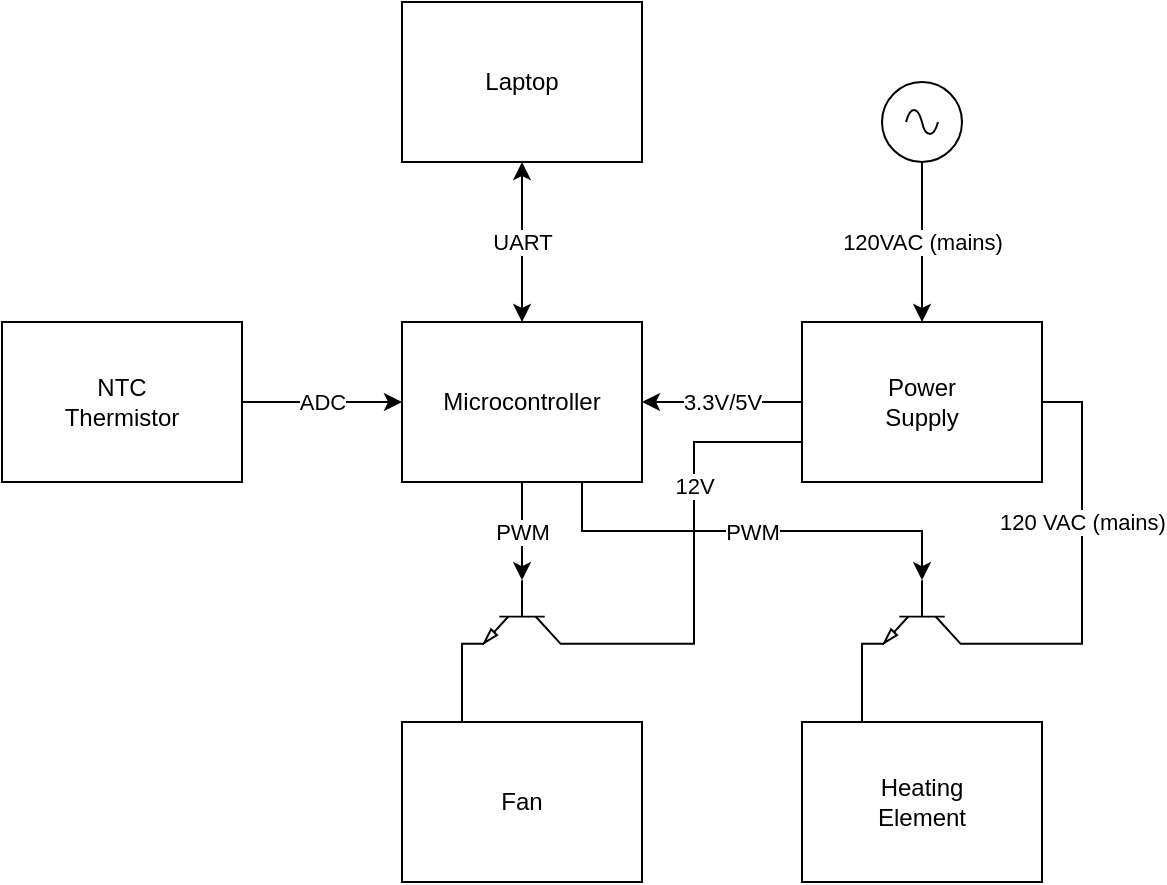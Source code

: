 <mxfile version="14.6.13" type="device" pages="3"><diagram id="VazoXcdrg5E0PPII_uV_" name="Block Diagram"><mxGraphModel dx="1614" dy="816" grid="1" gridSize="10" guides="1" tooltips="1" connect="1" arrows="1" fold="1" page="1" pageScale="1" pageWidth="850" pageHeight="1100" math="0" shadow="0"><root><mxCell id="0"/><mxCell id="1" parent="0"/><mxCell id="7cs1yIiiXuhICJbeq9-I-13" value="UART" style="edgeStyle=orthogonalEdgeStyle;rounded=0;orthogonalLoop=1;jettySize=auto;html=1;exitX=0.5;exitY=0;exitDx=0;exitDy=0;entryX=0.5;entryY=1;entryDx=0;entryDy=0;startArrow=classic;startFill=1;" parent="1" source="00TTxmS0BM9RsyjE-f3X-1" target="7cs1yIiiXuhICJbeq9-I-8" edge="1"><mxGeometry relative="1" as="geometry"/></mxCell><mxCell id="7cs1yIiiXuhICJbeq9-I-14" value="ADC" style="edgeStyle=orthogonalEdgeStyle;rounded=0;orthogonalLoop=1;jettySize=auto;html=1;exitX=0;exitY=0.5;exitDx=0;exitDy=0;entryX=1;entryY=0.5;entryDx=0;entryDy=0;startArrow=classic;startFill=1;endArrow=none;endFill=0;" parent="1" source="00TTxmS0BM9RsyjE-f3X-1" target="7cs1yIiiXuhICJbeq9-I-3" edge="1"><mxGeometry relative="1" as="geometry"/></mxCell><mxCell id="7cs1yIiiXuhICJbeq9-I-22" value="PWM" style="edgeStyle=orthogonalEdgeStyle;rounded=0;orthogonalLoop=1;jettySize=auto;html=1;exitX=0.5;exitY=1;exitDx=0;exitDy=0;entryX=0;entryY=0.5;entryDx=0;entryDy=0;entryPerimeter=0;startArrow=none;startFill=0;endArrow=classic;endFill=1;" parent="1" source="00TTxmS0BM9RsyjE-f3X-1" target="7cs1yIiiXuhICJbeq9-I-21" edge="1"><mxGeometry relative="1" as="geometry"/></mxCell><mxCell id="7cs1yIiiXuhICJbeq9-I-24" value="PWM" style="edgeStyle=orthogonalEdgeStyle;rounded=0;orthogonalLoop=1;jettySize=auto;html=1;exitX=0.75;exitY=1;exitDx=0;exitDy=0;entryX=0;entryY=0.5;entryDx=0;entryDy=0;entryPerimeter=0;startArrow=none;startFill=0;endArrow=classic;endFill=1;" parent="1" source="00TTxmS0BM9RsyjE-f3X-1" target="7cs1yIiiXuhICJbeq9-I-20" edge="1"><mxGeometry relative="1" as="geometry"/></mxCell><mxCell id="00TTxmS0BM9RsyjE-f3X-1" value="Microcontroller" style="rounded=0;whiteSpace=wrap;html=1;" parent="1" vertex="1"><mxGeometry x="320" y="280" width="120" height="80" as="geometry"/></mxCell><mxCell id="7cs1yIiiXuhICJbeq9-I-1" value="Heating&lt;br&gt;Element" style="rounded=0;whiteSpace=wrap;html=1;" parent="1" vertex="1"><mxGeometry x="520" y="480" width="120" height="80" as="geometry"/></mxCell><mxCell id="7cs1yIiiXuhICJbeq9-I-2" value="Fan" style="rounded=0;whiteSpace=wrap;html=1;" parent="1" vertex="1"><mxGeometry x="320" y="480" width="120" height="80" as="geometry"/></mxCell><mxCell id="7cs1yIiiXuhICJbeq9-I-3" value="NTC &lt;br&gt;Thermistor" style="rounded=0;whiteSpace=wrap;html=1;" parent="1" vertex="1"><mxGeometry x="120" y="280" width="120" height="80" as="geometry"/></mxCell><mxCell id="7cs1yIiiXuhICJbeq9-I-8" value="Laptop" style="rounded=0;whiteSpace=wrap;html=1;" parent="1" vertex="1"><mxGeometry x="320" y="120" width="120" height="80" as="geometry"/></mxCell><mxCell id="7cs1yIiiXuhICJbeq9-I-16" value="3.3V/5V" style="edgeStyle=orthogonalEdgeStyle;rounded=0;orthogonalLoop=1;jettySize=auto;html=1;exitX=0;exitY=0.5;exitDx=0;exitDy=0;entryX=1;entryY=0.5;entryDx=0;entryDy=0;startArrow=none;startFill=0;endArrow=classic;endFill=1;" parent="1" source="7cs1yIiiXuhICJbeq9-I-9" target="00TTxmS0BM9RsyjE-f3X-1" edge="1"><mxGeometry relative="1" as="geometry"/></mxCell><mxCell id="7cs1yIiiXuhICJbeq9-I-26" value="120 VAC (mains)" style="edgeStyle=orthogonalEdgeStyle;rounded=0;orthogonalLoop=1;jettySize=auto;html=1;exitX=1;exitY=0.5;exitDx=0;exitDy=0;entryX=1;entryY=0;entryDx=0;entryDy=0;entryPerimeter=0;startArrow=none;startFill=0;endArrow=none;endFill=0;" parent="1" source="7cs1yIiiXuhICJbeq9-I-9" target="7cs1yIiiXuhICJbeq9-I-20" edge="1"><mxGeometry x="-0.183" relative="1" as="geometry"><Array as="points"><mxPoint x="660" y="320"/><mxPoint x="660" y="441"/></Array><mxPoint as="offset"/></mxGeometry></mxCell><mxCell id="7cs1yIiiXuhICJbeq9-I-28" value="12V" style="edgeStyle=orthogonalEdgeStyle;rounded=0;orthogonalLoop=1;jettySize=auto;html=1;exitX=0;exitY=0.75;exitDx=0;exitDy=0;entryX=1;entryY=0;entryDx=0;entryDy=0;entryPerimeter=0;startArrow=none;startFill=0;endArrow=none;endFill=0;" parent="1" source="7cs1yIiiXuhICJbeq9-I-9" target="7cs1yIiiXuhICJbeq9-I-21" edge="1"><mxGeometry x="-0.295" relative="1" as="geometry"><Array as="points"><mxPoint x="466" y="340"/><mxPoint x="466" y="441"/></Array><mxPoint as="offset"/></mxGeometry></mxCell><mxCell id="7cs1yIiiXuhICJbeq9-I-9" value="Power&lt;br&gt;Supply" style="rounded=0;whiteSpace=wrap;html=1;" parent="1" vertex="1"><mxGeometry x="520" y="280" width="120" height="80" as="geometry"/></mxCell><mxCell id="7cs1yIiiXuhICJbeq9-I-12" value="120VAC (mains)" style="edgeStyle=orthogonalEdgeStyle;rounded=0;orthogonalLoop=1;jettySize=auto;html=1;exitX=0.5;exitY=1;exitDx=0;exitDy=0;exitPerimeter=0;entryX=0.5;entryY=0;entryDx=0;entryDy=0;" parent="1" source="7cs1yIiiXuhICJbeq9-I-10" target="7cs1yIiiXuhICJbeq9-I-9" edge="1"><mxGeometry relative="1" as="geometry"/></mxCell><mxCell id="7cs1yIiiXuhICJbeq9-I-10" value="" style="pointerEvents=1;verticalLabelPosition=bottom;shadow=0;dashed=0;align=center;html=1;verticalAlign=top;shape=mxgraph.electrical.signal_sources.source;aspect=fixed;points=[[0.5,0,0],[1,0.5,0],[0.5,1,0],[0,0.5,0]];elSignalType=ac;" parent="1" vertex="1"><mxGeometry x="560" y="160" width="40" height="40" as="geometry"/></mxCell><mxCell id="7cs1yIiiXuhICJbeq9-I-27" style="edgeStyle=orthogonalEdgeStyle;rounded=0;orthogonalLoop=1;jettySize=auto;html=1;exitX=1;exitY=1;exitDx=0;exitDy=0;exitPerimeter=0;entryX=0.25;entryY=0;entryDx=0;entryDy=0;startArrow=none;startFill=0;endArrow=none;endFill=0;" parent="1" source="7cs1yIiiXuhICJbeq9-I-20" target="7cs1yIiiXuhICJbeq9-I-1" edge="1"><mxGeometry relative="1" as="geometry"><Array as="points"><mxPoint x="550" y="441"/></Array></mxGeometry></mxCell><mxCell id="7cs1yIiiXuhICJbeq9-I-20" value="" style="verticalLabelPosition=bottom;shadow=0;dashed=0;align=center;html=1;verticalAlign=top;shape=mxgraph.electrical.transistors.npn_transistor_5;rotation=90;" parent="1" vertex="1"><mxGeometry x="564" y="400" width="32" height="50" as="geometry"/></mxCell><mxCell id="7cs1yIiiXuhICJbeq9-I-29" style="edgeStyle=orthogonalEdgeStyle;rounded=0;orthogonalLoop=1;jettySize=auto;html=1;exitX=1;exitY=1;exitDx=0;exitDy=0;exitPerimeter=0;entryX=0.25;entryY=0;entryDx=0;entryDy=0;startArrow=none;startFill=0;endArrow=none;endFill=0;" parent="1" source="7cs1yIiiXuhICJbeq9-I-21" target="7cs1yIiiXuhICJbeq9-I-2" edge="1"><mxGeometry relative="1" as="geometry"><Array as="points"><mxPoint x="350" y="441"/></Array></mxGeometry></mxCell><mxCell id="7cs1yIiiXuhICJbeq9-I-21" value="" style="verticalLabelPosition=bottom;shadow=0;dashed=0;align=center;html=1;verticalAlign=top;shape=mxgraph.electrical.transistors.npn_transistor_5;rotation=90;" parent="1" vertex="1"><mxGeometry x="364" y="400" width="32" height="50" as="geometry"/></mxCell></root></mxGraphModel></diagram><diagram id="0CFXlgs-5Xo0sM7lsVsk" name="State Machine"><mxGraphModel dx="1614" dy="816" grid="1" gridSize="10" guides="1" tooltips="1" connect="1" arrows="1" fold="1" page="1" pageScale="1" pageWidth="850" pageHeight="1100" math="0" shadow="0"><root><mxCell id="A3Pw0v685UmH5VU7YL9w-0"/><mxCell id="A3Pw0v685UmH5VU7YL9w-1" parent="A3Pw0v685UmH5VU7YL9w-0"/><mxCell id="A3Pw0v685UmH5VU7YL9w-19" style="edgeStyle=orthogonalEdgeStyle;rounded=0;orthogonalLoop=1;jettySize=auto;html=1;exitX=0.5;exitY=1;exitDx=0;exitDy=0;entryX=0.5;entryY=0;entryDx=0;entryDy=0;" parent="A3Pw0v685UmH5VU7YL9w-1" source="A3Pw0v685UmH5VU7YL9w-4" target="A3Pw0v685UmH5VU7YL9w-6" edge="1"><mxGeometry relative="1" as="geometry"/></mxCell><mxCell id="A3Pw0v685UmH5VU7YL9w-4" value="S0: Idle" style="rounded=0;whiteSpace=wrap;html=1;fillColor=#dae8fc;strokeColor=#6c8ebf;" parent="A3Pw0v685UmH5VU7YL9w-1" vertex="1"><mxGeometry x="360" y="80" width="120" height="40" as="geometry"/></mxCell><mxCell id="A3Pw0v685UmH5VU7YL9w-18" style="edgeStyle=orthogonalEdgeStyle;rounded=0;orthogonalLoop=1;jettySize=auto;html=1;exitX=0.5;exitY=1;exitDx=0;exitDy=0;entryX=0.5;entryY=0;entryDx=0;entryDy=0;" parent="A3Pw0v685UmH5VU7YL9w-1" source="A3Pw0v685UmH5VU7YL9w-5" target="A3Pw0v685UmH5VU7YL9w-4" edge="1"><mxGeometry relative="1" as="geometry"/></mxCell><mxCell id="A3Pw0v685UmH5VU7YL9w-5" value="Power-on-Reset" style="rhombus;whiteSpace=wrap;html=1;fillColor=#e1d5e7;strokeColor=#9673a6;" parent="A3Pw0v685UmH5VU7YL9w-1" vertex="1"><mxGeometry x="360" width="120" height="40" as="geometry"/></mxCell><mxCell id="v4ij-z5UJnMfEJf1sA3l-1" value="0" style="edgeStyle=orthogonalEdgeStyle;rounded=0;orthogonalLoop=1;jettySize=auto;html=1;exitX=0.5;exitY=1;exitDx=0;exitDy=0;entryX=0.5;entryY=0;entryDx=0;entryDy=0;" parent="A3Pw0v685UmH5VU7YL9w-1" source="A3Pw0v685UmH5VU7YL9w-6" target="v4ij-z5UJnMfEJf1sA3l-0" edge="1"><mxGeometry relative="1" as="geometry"/></mxCell><mxCell id="v4ij-z5UJnMfEJf1sA3l-8" value="1" style="edgeStyle=orthogonalEdgeStyle;rounded=0;orthogonalLoop=1;jettySize=auto;html=1;exitX=0;exitY=0.5;exitDx=0;exitDy=0;entryX=1;entryY=0.5;entryDx=0;entryDy=0;" parent="A3Pw0v685UmH5VU7YL9w-1" source="A3Pw0v685UmH5VU7YL9w-6" target="v4ij-z5UJnMfEJf1sA3l-7" edge="1"><mxGeometry relative="1" as="geometry"/></mxCell><mxCell id="A3Pw0v685UmH5VU7YL9w-6" value="Load Profile?" style="rhombus;whiteSpace=wrap;html=1;fillColor=#e1d5e7;strokeColor=#9673a6;" parent="A3Pw0v685UmH5VU7YL9w-1" vertex="1"><mxGeometry x="360" y="160" width="120" height="40" as="geometry"/></mxCell><mxCell id="A3Pw0v685UmH5VU7YL9w-22" style="edgeStyle=orthogonalEdgeStyle;rounded=0;orthogonalLoop=1;jettySize=auto;html=1;exitX=0.5;exitY=1;exitDx=0;exitDy=0;entryX=0.5;entryY=0;entryDx=0;entryDy=0;" parent="A3Pw0v685UmH5VU7YL9w-1" source="A3Pw0v685UmH5VU7YL9w-7" target="A3Pw0v685UmH5VU7YL9w-8" edge="1"><mxGeometry relative="1" as="geometry"/></mxCell><mxCell id="A3Pw0v685UmH5VU7YL9w-7" value="S1: Preheat" style="rounded=0;whiteSpace=wrap;html=1;fillColor=#dae8fc;strokeColor=#6c8ebf;" parent="A3Pw0v685UmH5VU7YL9w-1" vertex="1"><mxGeometry x="360" y="320" width="120" height="40" as="geometry"/></mxCell><mxCell id="A3Pw0v685UmH5VU7YL9w-23" value="Inside Range" style="edgeStyle=orthogonalEdgeStyle;rounded=0;orthogonalLoop=1;jettySize=auto;html=1;exitX=0.5;exitY=1;exitDx=0;exitDy=0;entryX=0.5;entryY=0;entryDx=0;entryDy=0;" parent="A3Pw0v685UmH5VU7YL9w-1" source="A3Pw0v685UmH5VU7YL9w-8" target="A3Pw0v685UmH5VU7YL9w-9" edge="1"><mxGeometry relative="1" as="geometry"/></mxCell><mxCell id="A3Pw0v685UmH5VU7YL9w-24" value="Outside Range" style="edgeStyle=orthogonalEdgeStyle;rounded=0;orthogonalLoop=1;jettySize=auto;html=1;exitX=1;exitY=0.5;exitDx=0;exitDy=0;entryX=1;entryY=0.5;entryDx=0;entryDy=0;" parent="A3Pw0v685UmH5VU7YL9w-1" source="A3Pw0v685UmH5VU7YL9w-8" target="A3Pw0v685UmH5VU7YL9w-7" edge="1"><mxGeometry relative="1" as="geometry"/></mxCell><mxCell id="A3Pw0v685UmH5VU7YL9w-8" value="Check Temp" style="rhombus;whiteSpace=wrap;html=1;fillColor=#e1d5e7;strokeColor=#9673a6;" parent="A3Pw0v685UmH5VU7YL9w-1" vertex="1"><mxGeometry x="360" y="400" width="120" height="40" as="geometry"/></mxCell><mxCell id="A3Pw0v685UmH5VU7YL9w-25" style="edgeStyle=orthogonalEdgeStyle;rounded=0;orthogonalLoop=1;jettySize=auto;html=1;exitX=0.5;exitY=1;exitDx=0;exitDy=0;entryX=0.5;entryY=0;entryDx=0;entryDy=0;" parent="A3Pw0v685UmH5VU7YL9w-1" source="A3Pw0v685UmH5VU7YL9w-9" target="A3Pw0v685UmH5VU7YL9w-10" edge="1"><mxGeometry relative="1" as="geometry"/></mxCell><mxCell id="A3Pw0v685UmH5VU7YL9w-9" value="S2: Ready to Roast" style="rounded=0;whiteSpace=wrap;html=1;fillColor=#dae8fc;strokeColor=#6c8ebf;" parent="A3Pw0v685UmH5VU7YL9w-1" vertex="1"><mxGeometry x="360" y="480" width="120" height="40" as="geometry"/></mxCell><mxCell id="A3Pw0v685UmH5VU7YL9w-26" value="1" style="edgeStyle=orthogonalEdgeStyle;rounded=0;orthogonalLoop=1;jettySize=auto;html=1;exitX=0.5;exitY=1;exitDx=0;exitDy=0;entryX=0.5;entryY=0;entryDx=0;entryDy=0;" parent="A3Pw0v685UmH5VU7YL9w-1" source="A3Pw0v685UmH5VU7YL9w-10" target="A3Pw0v685UmH5VU7YL9w-12" edge="1"><mxGeometry relative="1" as="geometry"/></mxCell><mxCell id="A3Pw0v685UmH5VU7YL9w-27" value="0" style="edgeStyle=orthogonalEdgeStyle;rounded=0;orthogonalLoop=1;jettySize=auto;html=1;exitX=1;exitY=0.5;exitDx=0;exitDy=0;entryX=1;entryY=0.5;entryDx=0;entryDy=0;" parent="A3Pw0v685UmH5VU7YL9w-1" source="A3Pw0v685UmH5VU7YL9w-10" target="A3Pw0v685UmH5VU7YL9w-9" edge="1"><mxGeometry relative="1" as="geometry"/></mxCell><mxCell id="A3Pw0v685UmH5VU7YL9w-10" value="Start?" style="rhombus;whiteSpace=wrap;html=1;fillColor=#e1d5e7;strokeColor=#9673a6;" parent="A3Pw0v685UmH5VU7YL9w-1" vertex="1"><mxGeometry x="360" y="560" width="120" height="40" as="geometry"/></mxCell><mxCell id="A3Pw0v685UmH5VU7YL9w-33" style="edgeStyle=orthogonalEdgeStyle;rounded=0;orthogonalLoop=1;jettySize=auto;html=1;exitX=0.5;exitY=1;exitDx=0;exitDy=0;entryX=0.5;entryY=0;entryDx=0;entryDy=0;" parent="A3Pw0v685UmH5VU7YL9w-1" source="A3Pw0v685UmH5VU7YL9w-11" target="A3Pw0v685UmH5VU7YL9w-14" edge="1"><mxGeometry relative="1" as="geometry"/></mxCell><mxCell id="A3Pw0v685UmH5VU7YL9w-11" value="S3: Roast" style="rounded=0;whiteSpace=wrap;html=1;fillColor=#dae8fc;strokeColor=#6c8ebf;" parent="A3Pw0v685UmH5VU7YL9w-1" vertex="1"><mxGeometry x="360" y="720" width="120" height="40" as="geometry"/></mxCell><mxCell id="A3Pw0v685UmH5VU7YL9w-28" value="Inside Range" style="edgeStyle=orthogonalEdgeStyle;rounded=0;orthogonalLoop=1;jettySize=auto;html=1;exitX=0.5;exitY=1;exitDx=0;exitDy=0;entryX=0.5;entryY=0;entryDx=0;entryDy=0;" parent="A3Pw0v685UmH5VU7YL9w-1" source="A3Pw0v685UmH5VU7YL9w-12" target="A3Pw0v685UmH5VU7YL9w-11" edge="1"><mxGeometry relative="1" as="geometry"/></mxCell><mxCell id="A3Pw0v685UmH5VU7YL9w-29" value="Outside Range" style="edgeStyle=orthogonalEdgeStyle;rounded=0;orthogonalLoop=1;jettySize=auto;html=1;exitX=1;exitY=0.5;exitDx=0;exitDy=0;" parent="A3Pw0v685UmH5VU7YL9w-1" source="A3Pw0v685UmH5VU7YL9w-12" edge="1"><mxGeometry x="-0.522" relative="1" as="geometry"><mxPoint x="480" y="340" as="targetPoint"/><Array as="points"><mxPoint x="540" y="660"/><mxPoint x="540" y="340"/></Array><mxPoint as="offset"/></mxGeometry></mxCell><mxCell id="A3Pw0v685UmH5VU7YL9w-12" value="Check Temp" style="rhombus;whiteSpace=wrap;html=1;fillColor=#e1d5e7;strokeColor=#9673a6;" parent="A3Pw0v685UmH5VU7YL9w-1" vertex="1"><mxGeometry x="360" y="640" width="120" height="40" as="geometry"/></mxCell><mxCell id="A3Pw0v685UmH5VU7YL9w-35" value="Time Up" style="edgeStyle=orthogonalEdgeStyle;rounded=0;orthogonalLoop=1;jettySize=auto;html=1;exitX=0.5;exitY=1;exitDx=0;exitDy=0;entryX=0.5;entryY=0;entryDx=0;entryDy=0;" parent="A3Pw0v685UmH5VU7YL9w-1" source="A3Pw0v685UmH5VU7YL9w-14" target="A3Pw0v685UmH5VU7YL9w-15" edge="1"><mxGeometry relative="1" as="geometry"/></mxCell><mxCell id="A3Pw0v685UmH5VU7YL9w-36" value="Time Left" style="edgeStyle=orthogonalEdgeStyle;rounded=0;orthogonalLoop=1;jettySize=auto;html=1;exitX=1;exitY=0.5;exitDx=0;exitDy=0;entryX=1;entryY=0.5;entryDx=0;entryDy=0;" parent="A3Pw0v685UmH5VU7YL9w-1" source="A3Pw0v685UmH5VU7YL9w-14" target="A3Pw0v685UmH5VU7YL9w-11" edge="1"><mxGeometry relative="1" as="geometry"/></mxCell><mxCell id="A3Pw0v685UmH5VU7YL9w-14" value="Check Time" style="rhombus;whiteSpace=wrap;html=1;fillColor=#e1d5e7;strokeColor=#9673a6;" parent="A3Pw0v685UmH5VU7YL9w-1" vertex="1"><mxGeometry x="360" y="800" width="120" height="40" as="geometry"/></mxCell><mxCell id="A3Pw0v685UmH5VU7YL9w-37" style="edgeStyle=orthogonalEdgeStyle;rounded=0;orthogonalLoop=1;jettySize=auto;html=1;exitX=0.5;exitY=1;exitDx=0;exitDy=0;entryX=0.5;entryY=0;entryDx=0;entryDy=0;" parent="A3Pw0v685UmH5VU7YL9w-1" source="A3Pw0v685UmH5VU7YL9w-15" target="A3Pw0v685UmH5VU7YL9w-16" edge="1"><mxGeometry relative="1" as="geometry"/></mxCell><mxCell id="A3Pw0v685UmH5VU7YL9w-15" value="S4: Cool Down" style="rounded=0;whiteSpace=wrap;html=1;fillColor=#dae8fc;strokeColor=#6c8ebf;" parent="A3Pw0v685UmH5VU7YL9w-1" vertex="1"><mxGeometry x="360" y="880" width="120" height="40" as="geometry"/></mxCell><mxCell id="A3Pw0v685UmH5VU7YL9w-38" value="Inside Range" style="edgeStyle=orthogonalEdgeStyle;rounded=0;orthogonalLoop=1;jettySize=auto;html=1;exitX=0.5;exitY=1;exitDx=0;exitDy=0;entryX=0.5;entryY=0;entryDx=0;entryDy=0;" parent="A3Pw0v685UmH5VU7YL9w-1" source="A3Pw0v685UmH5VU7YL9w-16" target="A3Pw0v685UmH5VU7YL9w-17" edge="1"><mxGeometry relative="1" as="geometry"/></mxCell><mxCell id="A3Pw0v685UmH5VU7YL9w-39" value="Outside Range" style="edgeStyle=orthogonalEdgeStyle;rounded=0;orthogonalLoop=1;jettySize=auto;html=1;exitX=1;exitY=0.5;exitDx=0;exitDy=0;entryX=1;entryY=0.5;entryDx=0;entryDy=0;" parent="A3Pw0v685UmH5VU7YL9w-1" source="A3Pw0v685UmH5VU7YL9w-16" target="A3Pw0v685UmH5VU7YL9w-15" edge="1"><mxGeometry relative="1" as="geometry"/></mxCell><mxCell id="A3Pw0v685UmH5VU7YL9w-16" value="Check Temp" style="rhombus;whiteSpace=wrap;html=1;fillColor=#e1d5e7;strokeColor=#9673a6;" parent="A3Pw0v685UmH5VU7YL9w-1" vertex="1"><mxGeometry x="360" y="960" width="120" height="40" as="geometry"/></mxCell><mxCell id="A3Pw0v685UmH5VU7YL9w-41" style="edgeStyle=orthogonalEdgeStyle;rounded=0;orthogonalLoop=1;jettySize=auto;html=1;exitX=1;exitY=0.5;exitDx=0;exitDy=0;entryX=1;entryY=0.5;entryDx=0;entryDy=0;" parent="A3Pw0v685UmH5VU7YL9w-1" source="A3Pw0v685UmH5VU7YL9w-17" target="A3Pw0v685UmH5VU7YL9w-4" edge="1"><mxGeometry relative="1" as="geometry"><Array as="points"><mxPoint x="600" y="1060"/><mxPoint x="600" y="100"/></Array></mxGeometry></mxCell><mxCell id="A3Pw0v685UmH5VU7YL9w-17" value="S5: Done" style="rounded=0;whiteSpace=wrap;html=1;fillColor=#dae8fc;strokeColor=#6c8ebf;" parent="A3Pw0v685UmH5VU7YL9w-1" vertex="1"><mxGeometry x="360" y="1040" width="120" height="40" as="geometry"/></mxCell><mxCell id="v4ij-z5UJnMfEJf1sA3l-3" value="1" style="edgeStyle=orthogonalEdgeStyle;rounded=0;orthogonalLoop=1;jettySize=auto;html=1;exitX=0.5;exitY=1;exitDx=0;exitDy=0;entryX=0.5;entryY=0;entryDx=0;entryDy=0;" parent="A3Pw0v685UmH5VU7YL9w-1" source="v4ij-z5UJnMfEJf1sA3l-0" target="A3Pw0v685UmH5VU7YL9w-7" edge="1"><mxGeometry relative="1" as="geometry"/></mxCell><mxCell id="v4ij-z5UJnMfEJf1sA3l-4" style="edgeStyle=orthogonalEdgeStyle;rounded=0;orthogonalLoop=1;jettySize=auto;html=1;exitX=1;exitY=0.5;exitDx=0;exitDy=0;entryX=1;entryY=0.5;entryDx=0;entryDy=0;" parent="A3Pw0v685UmH5VU7YL9w-1" source="v4ij-z5UJnMfEJf1sA3l-0" target="A3Pw0v685UmH5VU7YL9w-4" edge="1"><mxGeometry relative="1" as="geometry"><Array as="points"><mxPoint x="600" y="260"/><mxPoint x="600" y="100"/></Array></mxGeometry></mxCell><mxCell id="v4ij-z5UJnMfEJf1sA3l-0" value="Start?" style="rhombus;whiteSpace=wrap;html=1;fillColor=#e1d5e7;strokeColor=#9673a6;" parent="A3Pw0v685UmH5VU7YL9w-1" vertex="1"><mxGeometry x="360" y="240" width="120" height="40" as="geometry"/></mxCell><mxCell id="v4ij-z5UJnMfEJf1sA3l-9" style="edgeStyle=orthogonalEdgeStyle;rounded=0;orthogonalLoop=1;jettySize=auto;html=1;exitX=0.5;exitY=0;exitDx=0;exitDy=0;entryX=0;entryY=0.5;entryDx=0;entryDy=0;" parent="A3Pw0v685UmH5VU7YL9w-1" source="v4ij-z5UJnMfEJf1sA3l-7" target="A3Pw0v685UmH5VU7YL9w-4" edge="1"><mxGeometry relative="1" as="geometry"/></mxCell><mxCell id="v4ij-z5UJnMfEJf1sA3l-7" value="S6: Update Roast Profile" style="rounded=0;whiteSpace=wrap;html=1;fillColor=#dae8fc;strokeColor=#6c8ebf;" parent="A3Pw0v685UmH5VU7YL9w-1" vertex="1"><mxGeometry x="200" y="160" width="120" height="40" as="geometry"/></mxCell></root></mxGraphModel></diagram><diagram id="0UrGGgM4P3z2lldeGvpE" name="Software Diagram"><mxGraphModel dx="798" dy="960" grid="1" gridSize="10" guides="1" tooltips="1" connect="1" arrows="1" fold="1" page="1" pageScale="1" pageWidth="850" pageHeight="1100" math="0" shadow="0"><root><mxCell id="kUJq7YmKLaK6qKA4fkCZ-0"/><mxCell id="kUJq7YmKLaK6qKA4fkCZ-1" parent="kUJq7YmKLaK6qKA4fkCZ-0"/><mxCell id="stC5bwSZzKYa0XnsrCs0-0" value="main" style="rounded=0;whiteSpace=wrap;html=1;fillColor=#d5e8d4;strokeColor=#82b366;" parent="kUJq7YmKLaK6qKA4fkCZ-1" vertex="1"><mxGeometry x="355" y="40" width="160" height="40" as="geometry"/></mxCell><mxCell id="sFZT4rQASTUjB48nUFN6-11" style="edgeStyle=orthogonalEdgeStyle;rounded=0;orthogonalLoop=1;jettySize=auto;html=1;exitX=0.5;exitY=0;exitDx=0;exitDy=0;entryX=0.5;entryY=1;entryDx=0;entryDy=0;" parent="kUJq7YmKLaK6qKA4fkCZ-1" source="AdWkiIC6JohQE1gtqEj0-0" target="AdWkiIC6JohQE1gtqEj0-2" edge="1"><mxGeometry relative="1" as="geometry"/></mxCell><mxCell id="AdWkiIC6JohQE1gtqEj0-0" value="Error Log" style="rounded=0;whiteSpace=wrap;html=1;" parent="kUJq7YmKLaK6qKA4fkCZ-1" vertex="1"><mxGeometry x="655" y="200" width="80" height="40" as="geometry"/></mxCell><mxCell id="sFZT4rQASTUjB48nUFN6-12" style="edgeStyle=orthogonalEdgeStyle;rounded=0;orthogonalLoop=1;jettySize=auto;html=1;exitX=0.5;exitY=0;exitDx=0;exitDy=0;" parent="kUJq7YmKLaK6qKA4fkCZ-1" source="AdWkiIC6JohQE1gtqEj0-1" edge="1"><mxGeometry relative="1" as="geometry"><mxPoint x="745" y="160" as="targetPoint"/></mxGeometry></mxCell><mxCell id="AdWkiIC6JohQE1gtqEj0-1" value="Data Log" style="rounded=0;whiteSpace=wrap;html=1;" parent="kUJq7YmKLaK6qKA4fkCZ-1" vertex="1"><mxGeometry x="755" y="200" width="80" height="40" as="geometry"/></mxCell><mxCell id="sFZT4rQASTUjB48nUFN6-14" style="edgeStyle=orthogonalEdgeStyle;rounded=0;orthogonalLoop=1;jettySize=auto;html=1;exitX=0.5;exitY=0;exitDx=0;exitDy=0;entryX=0.5;entryY=1;entryDx=0;entryDy=0;" parent="kUJq7YmKLaK6qKA4fkCZ-1" source="AdWkiIC6JohQE1gtqEj0-2" target="stC5bwSZzKYa0XnsrCs0-0" edge="1"><mxGeometry relative="1" as="geometry"/></mxCell><mxCell id="AdWkiIC6JohQE1gtqEj0-2" value="Log" style="rounded=0;whiteSpace=wrap;html=1;" parent="kUJq7YmKLaK6qKA4fkCZ-1" vertex="1"><mxGeometry x="705" y="120" width="80" height="40" as="geometry"/></mxCell><mxCell id="CemX7wpWebnLw60WZOJN-5" style="edgeStyle=orthogonalEdgeStyle;rounded=0;orthogonalLoop=1;jettySize=auto;html=1;exitX=0.5;exitY=0;exitDx=0;exitDy=0;entryX=0.5;entryY=1;entryDx=0;entryDy=0;" parent="kUJq7YmKLaK6qKA4fkCZ-1" source="AdWkiIC6JohQE1gtqEj0-3" target="stC5bwSZzKYa0XnsrCs0-0" edge="1"><mxGeometry relative="1" as="geometry"/></mxCell><mxCell id="AdWkiIC6JohQE1gtqEj0-3" value="LCD" style="rounded=0;whiteSpace=wrap;html=1;" parent="kUJq7YmKLaK6qKA4fkCZ-1" vertex="1"><mxGeometry x="555" y="120" width="80" height="40" as="geometry"/></mxCell><mxCell id="CemX7wpWebnLw60WZOJN-1" style="edgeStyle=orthogonalEdgeStyle;rounded=0;orthogonalLoop=1;jettySize=auto;html=1;exitX=0.5;exitY=0;exitDx=0;exitDy=0;entryX=0.5;entryY=1;entryDx=0;entryDy=0;" parent="kUJq7YmKLaK6qKA4fkCZ-1" source="AdWkiIC6JohQE1gtqEj0-4" target="AdWkiIC6JohQE1gtqEj0-10" edge="1"><mxGeometry relative="1" as="geometry"/></mxCell><mxCell id="AdWkiIC6JohQE1gtqEj0-4" value="Fan Control" style="rounded=0;whiteSpace=wrap;html=1;" parent="kUJq7YmKLaK6qKA4fkCZ-1" vertex="1"><mxGeometry x="235" y="200" width="80" height="40" as="geometry"/></mxCell><mxCell id="sFZT4rQASTUjB48nUFN6-5" style="edgeStyle=orthogonalEdgeStyle;rounded=0;orthogonalLoop=1;jettySize=auto;html=1;exitX=0.5;exitY=0;exitDx=0;exitDy=0;entryX=0.5;entryY=1;entryDx=0;entryDy=0;" parent="kUJq7YmKLaK6qKA4fkCZ-1" source="AdWkiIC6JohQE1gtqEj0-5" target="AdWkiIC6JohQE1gtqEj0-9" edge="1"><mxGeometry relative="1" as="geometry"/></mxCell><mxCell id="AdWkiIC6JohQE1gtqEj0-5" value="Heater Control" style="rounded=0;whiteSpace=wrap;html=1;" parent="kUJq7YmKLaK6qKA4fkCZ-1" vertex="1"><mxGeometry x="135" y="280" width="80" height="40" as="geometry"/></mxCell><mxCell id="sFZT4rQASTUjB48nUFN6-13" style="edgeStyle=orthogonalEdgeStyle;rounded=0;orthogonalLoop=1;jettySize=auto;html=1;exitX=0.5;exitY=0;exitDx=0;exitDy=0;entryX=0.5;entryY=1;entryDx=0;entryDy=0;" parent="kUJq7YmKLaK6qKA4fkCZ-1" source="AdWkiIC6JohQE1gtqEj0-7" target="AdWkiIC6JohQE1gtqEj0-1" edge="1"><mxGeometry relative="1" as="geometry"/></mxCell><mxCell id="sMd2z4KXulWycJHyee8J-2" style="edgeStyle=orthogonalEdgeStyle;rounded=0;orthogonalLoop=1;jettySize=auto;html=1;exitX=0.5;exitY=0;exitDx=0;exitDy=0;entryX=0.5;entryY=1;entryDx=0;entryDy=0;" parent="kUJq7YmKLaK6qKA4fkCZ-1" source="AdWkiIC6JohQE1gtqEj0-7" target="0o5ffxPAdO41TeWMmIj3-2" edge="1"><mxGeometry relative="1" as="geometry"/></mxCell><mxCell id="sMd2z4KXulWycJHyee8J-3" style="edgeStyle=orthogonalEdgeStyle;rounded=0;orthogonalLoop=1;jettySize=auto;html=1;exitX=0.5;exitY=0;exitDx=0;exitDy=0;entryX=0.5;entryY=1;entryDx=0;entryDy=0;" parent="kUJq7YmKLaK6qKA4fkCZ-1" source="AdWkiIC6JohQE1gtqEj0-7" target="AdWkiIC6JohQE1gtqEj0-0" edge="1"><mxGeometry relative="1" as="geometry"/></mxCell><mxCell id="AdWkiIC6JohQE1gtqEj0-7" value="UART" style="rounded=0;whiteSpace=wrap;html=1;fillColor=#e1d5e7;strokeColor=#9673a6;" parent="kUJq7YmKLaK6qKA4fkCZ-1" vertex="1"><mxGeometry x="755" y="280" width="80" height="40" as="geometry"/></mxCell><mxCell id="sFZT4rQASTUjB48nUFN6-3" style="edgeStyle=orthogonalEdgeStyle;rounded=0;orthogonalLoop=1;jettySize=auto;html=1;exitX=0.5;exitY=0;exitDx=0;exitDy=0;entryX=0.5;entryY=1;entryDx=0;entryDy=0;" parent="kUJq7YmKLaK6qKA4fkCZ-1" source="AdWkiIC6JohQE1gtqEj0-8" target="AdWkiIC6JohQE1gtqEj0-5" edge="1"><mxGeometry relative="1" as="geometry"/></mxCell><mxCell id="CemX7wpWebnLw60WZOJN-0" style="edgeStyle=orthogonalEdgeStyle;rounded=0;orthogonalLoop=1;jettySize=auto;html=1;exitX=0.5;exitY=0;exitDx=0;exitDy=0;entryX=0.5;entryY=1;entryDx=0;entryDy=0;" parent="kUJq7YmKLaK6qKA4fkCZ-1" source="AdWkiIC6JohQE1gtqEj0-8" target="AdWkiIC6JohQE1gtqEj0-4" edge="1"><mxGeometry relative="1" as="geometry"><Array as="points"><mxPoint x="175" y="340"/><mxPoint x="275" y="340"/></Array></mxGeometry></mxCell><mxCell id="CemX7wpWebnLw60WZOJN-8" style="edgeStyle=orthogonalEdgeStyle;rounded=0;orthogonalLoop=1;jettySize=auto;html=1;exitX=0.5;exitY=0;exitDx=0;exitDy=0;entryX=0.5;entryY=1;entryDx=0;entryDy=0;" parent="kUJq7YmKLaK6qKA4fkCZ-1" source="AdWkiIC6JohQE1gtqEj0-8" target="CemX7wpWebnLw60WZOJN-2" edge="1"><mxGeometry relative="1" as="geometry"><Array as="points"><mxPoint x="175" y="340"/><mxPoint x="335" y="340"/></Array></mxGeometry></mxCell><mxCell id="AdWkiIC6JohQE1gtqEj0-8" value="PWM" style="rounded=0;whiteSpace=wrap;html=1;fillColor=#e1d5e7;strokeColor=#9673a6;" parent="kUJq7YmKLaK6qKA4fkCZ-1" vertex="1"><mxGeometry x="135" y="360" width="80" height="40" as="geometry"/></mxCell><mxCell id="sFZT4rQASTUjB48nUFN6-7" style="edgeStyle=orthogonalEdgeStyle;rounded=0;orthogonalLoop=1;jettySize=auto;html=1;exitX=0.5;exitY=0;exitDx=0;exitDy=0;entryX=0.5;entryY=1;entryDx=0;entryDy=0;" parent="kUJq7YmKLaK6qKA4fkCZ-1" source="AdWkiIC6JohQE1gtqEj0-9" target="AdWkiIC6JohQE1gtqEj0-10" edge="1"><mxGeometry relative="1" as="geometry"/></mxCell><mxCell id="AdWkiIC6JohQE1gtqEj0-9" value="PID" style="rounded=0;whiteSpace=wrap;html=1;" parent="kUJq7YmKLaK6qKA4fkCZ-1" vertex="1"><mxGeometry x="135" y="200" width="80" height="40" as="geometry"/></mxCell><mxCell id="CemX7wpWebnLw60WZOJN-7" style="edgeStyle=orthogonalEdgeStyle;rounded=0;orthogonalLoop=1;jettySize=auto;html=1;exitX=0.5;exitY=0;exitDx=0;exitDy=0;entryX=0.5;entryY=1;entryDx=0;entryDy=0;" parent="kUJq7YmKLaK6qKA4fkCZ-1" source="AdWkiIC6JohQE1gtqEj0-10" target="stC5bwSZzKYa0XnsrCs0-0" edge="1"><mxGeometry relative="1" as="geometry"/></mxCell><mxCell id="AdWkiIC6JohQE1gtqEj0-10" value="Temp Control" style="rounded=0;whiteSpace=wrap;html=1;" parent="kUJq7YmKLaK6qKA4fkCZ-1" vertex="1"><mxGeometry x="135" y="120" width="80" height="40" as="geometry"/></mxCell><mxCell id="sFZT4rQASTUjB48nUFN6-6" style="edgeStyle=orthogonalEdgeStyle;rounded=0;orthogonalLoop=1;jettySize=auto;html=1;exitX=0.5;exitY=0;exitDx=0;exitDy=0;entryX=0.5;entryY=1;entryDx=0;entryDy=0;" parent="kUJq7YmKLaK6qKA4fkCZ-1" source="sFZT4rQASTUjB48nUFN6-0" target="sFZT4rQASTUjB48nUFN6-1" edge="1"><mxGeometry relative="1" as="geometry"/></mxCell><mxCell id="sFZT4rQASTUjB48nUFN6-0" value="ADC" style="rounded=0;whiteSpace=wrap;html=1;fillColor=#e1d5e7;strokeColor=#9673a6;" parent="kUJq7YmKLaK6qKA4fkCZ-1" vertex="1"><mxGeometry x="35" y="280" width="80" height="40" as="geometry"/></mxCell><mxCell id="sFZT4rQASTUjB48nUFN6-8" style="edgeStyle=orthogonalEdgeStyle;rounded=0;orthogonalLoop=1;jettySize=auto;html=1;exitX=0.5;exitY=0;exitDx=0;exitDy=0;" parent="kUJq7YmKLaK6qKA4fkCZ-1" source="sFZT4rQASTUjB48nUFN6-1" edge="1"><mxGeometry relative="1" as="geometry"><mxPoint x="175" y="160" as="targetPoint"/></mxGeometry></mxCell><mxCell id="sFZT4rQASTUjB48nUFN6-1" value="NTC" style="rounded=0;whiteSpace=wrap;html=1;" parent="kUJq7YmKLaK6qKA4fkCZ-1" vertex="1"><mxGeometry x="35" y="200" width="80" height="40" as="geometry"/></mxCell><mxCell id="sFZT4rQASTUjB48nUFN6-10" style="edgeStyle=orthogonalEdgeStyle;rounded=0;orthogonalLoop=1;jettySize=auto;html=1;exitX=0.5;exitY=0;exitDx=0;exitDy=0;entryX=0.5;entryY=1;entryDx=0;entryDy=0;" parent="kUJq7YmKLaK6qKA4fkCZ-1" source="sFZT4rQASTUjB48nUFN6-2" target="AdWkiIC6JohQE1gtqEj0-3" edge="1"><mxGeometry relative="1" as="geometry"/></mxCell><mxCell id="sFZT4rQASTUjB48nUFN6-2" value="LCD Parallel Interface" style="rounded=0;whiteSpace=wrap;html=1;" parent="kUJq7YmKLaK6qKA4fkCZ-1" vertex="1"><mxGeometry x="555" y="200" width="80" height="40" as="geometry"/></mxCell><mxCell id="0o5ffxPAdO41TeWMmIj3-9" style="edgeStyle=orthogonalEdgeStyle;rounded=0;orthogonalLoop=1;jettySize=auto;html=1;exitX=0.5;exitY=0;exitDx=0;exitDy=0;entryX=0.5;entryY=1;entryDx=0;entryDy=0;" parent="kUJq7YmKLaK6qKA4fkCZ-1" source="0o5ffxPAdO41TeWMmIj3-0" target="stC5bwSZzKYa0XnsrCs0-0" edge="1"><mxGeometry relative="1" as="geometry"/></mxCell><mxCell id="0o5ffxPAdO41TeWMmIj3-0" value="Roast" style="rounded=0;whiteSpace=wrap;html=1;" parent="kUJq7YmKLaK6qKA4fkCZ-1" vertex="1"><mxGeometry x="395" y="120" width="80" height="40" as="geometry"/></mxCell><mxCell id="0o5ffxPAdO41TeWMmIj3-6" style="edgeStyle=orthogonalEdgeStyle;rounded=0;orthogonalLoop=1;jettySize=auto;html=1;exitX=0.5;exitY=0;exitDx=0;exitDy=0;entryX=0.5;entryY=1;entryDx=0;entryDy=0;" parent="kUJq7YmKLaK6qKA4fkCZ-1" source="0o5ffxPAdO41TeWMmIj3-1" target="0o5ffxPAdO41TeWMmIj3-0" edge="1"><mxGeometry relative="1" as="geometry"/></mxCell><mxCell id="0o5ffxPAdO41TeWMmIj3-1" value="Roast Timer" style="rounded=0;whiteSpace=wrap;html=1;" parent="kUJq7YmKLaK6qKA4fkCZ-1" vertex="1"><mxGeometry x="355" y="200" width="80" height="40" as="geometry"/></mxCell><mxCell id="0o5ffxPAdO41TeWMmIj3-7" style="edgeStyle=orthogonalEdgeStyle;rounded=0;orthogonalLoop=1;jettySize=auto;html=1;exitX=0.5;exitY=0;exitDx=0;exitDy=0;" parent="kUJq7YmKLaK6qKA4fkCZ-1" source="0o5ffxPAdO41TeWMmIj3-2" edge="1"><mxGeometry relative="1" as="geometry"><mxPoint x="435" y="160" as="targetPoint"/></mxGeometry></mxCell><mxCell id="0o5ffxPAdO41TeWMmIj3-2" value="Roast Profile" style="rounded=0;whiteSpace=wrap;html=1;" parent="kUJq7YmKLaK6qKA4fkCZ-1" vertex="1"><mxGeometry x="455" y="200" width="80" height="40" as="geometry"/></mxCell><mxCell id="0o5ffxPAdO41TeWMmIj3-5" style="edgeStyle=orthogonalEdgeStyle;rounded=0;orthogonalLoop=1;jettySize=auto;html=1;exitX=0.5;exitY=0;exitDx=0;exitDy=0;entryX=0.5;entryY=1;entryDx=0;entryDy=0;" parent="kUJq7YmKLaK6qKA4fkCZ-1" source="0o5ffxPAdO41TeWMmIj3-4" target="0o5ffxPAdO41TeWMmIj3-1" edge="1"><mxGeometry relative="1" as="geometry"/></mxCell><mxCell id="0o5ffxPAdO41TeWMmIj3-4" value="Timer" style="rounded=0;whiteSpace=wrap;html=1;fillColor=#e1d5e7;strokeColor=#9673a6;" parent="kUJq7YmKLaK6qKA4fkCZ-1" vertex="1"><mxGeometry x="355" y="280" width="80" height="40" as="geometry"/></mxCell><mxCell id="sMd2z4KXulWycJHyee8J-1" style="edgeStyle=orthogonalEdgeStyle;rounded=0;orthogonalLoop=1;jettySize=auto;html=1;exitX=0.5;exitY=0;exitDx=0;exitDy=0;" parent="kUJq7YmKLaK6qKA4fkCZ-1" source="sMd2z4KXulWycJHyee8J-0" edge="1"><mxGeometry relative="1" as="geometry"><mxPoint x="435" y="160" as="targetPoint"/><Array as="points"><mxPoint x="495" y="270"/><mxPoint x="445" y="270"/><mxPoint x="445" y="180"/><mxPoint x="435" y="180"/></Array></mxGeometry></mxCell><mxCell id="sMd2z4KXulWycJHyee8J-0" value="GPIO" style="rounded=0;whiteSpace=wrap;html=1;fillColor=#e1d5e7;strokeColor=#9673a6;" parent="kUJq7YmKLaK6qKA4fkCZ-1" vertex="1"><mxGeometry x="455" y="280" width="80" height="40" as="geometry"/></mxCell><mxCell id="sMd2z4KXulWycJHyee8J-5" style="edgeStyle=orthogonalEdgeStyle;rounded=0;orthogonalLoop=1;jettySize=auto;html=1;exitX=0.5;exitY=0;exitDx=0;exitDy=0;entryX=0.5;entryY=1;entryDx=0;entryDy=0;" parent="kUJq7YmKLaK6qKA4fkCZ-1" source="sMd2z4KXulWycJHyee8J-4" target="stC5bwSZzKYa0XnsrCs0-0" edge="1"><mxGeometry relative="1" as="geometry"/></mxCell><mxCell id="sMd2z4KXulWycJHyee8J-4" value="IO Pin Mapping" style="rounded=0;whiteSpace=wrap;html=1;fillColor=#fff2cc;strokeColor=#d6b656;" parent="kUJq7YmKLaK6qKA4fkCZ-1" vertex="1"><mxGeometry x="15" y="120" width="80" height="40" as="geometry"/></mxCell><mxCell id="CemX7wpWebnLw60WZOJN-6" style="edgeStyle=orthogonalEdgeStyle;rounded=0;orthogonalLoop=1;jettySize=auto;html=1;exitX=0.5;exitY=0;exitDx=0;exitDy=0;" parent="kUJq7YmKLaK6qKA4fkCZ-1" source="CemX7wpWebnLw60WZOJN-2" edge="1"><mxGeometry relative="1" as="geometry"><mxPoint x="435" y="80" as="targetPoint"/></mxGeometry></mxCell><mxCell id="CemX7wpWebnLw60WZOJN-2" value="Buzzer" style="rounded=0;whiteSpace=wrap;html=1;" parent="kUJq7YmKLaK6qKA4fkCZ-1" vertex="1"><mxGeometry x="295" y="120" width="80" height="40" as="geometry"/></mxCell></root></mxGraphModel></diagram></mxfile>